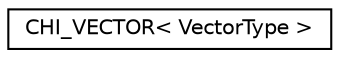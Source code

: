 digraph "Graphical Class Hierarchy"
{
  edge [fontname="Helvetica",fontsize="10",labelfontname="Helvetica",labelfontsize="10"];
  node [fontname="Helvetica",fontsize="10",shape=record];
  rankdir="LR";
  Node0 [label="CHI_VECTOR\< VectorType \>",height=0.2,width=0.4,color="black", fillcolor="white", style="filled",URL="$d7/de4/class_c_h_i___v_e_c_t_o_r.html"];
}
